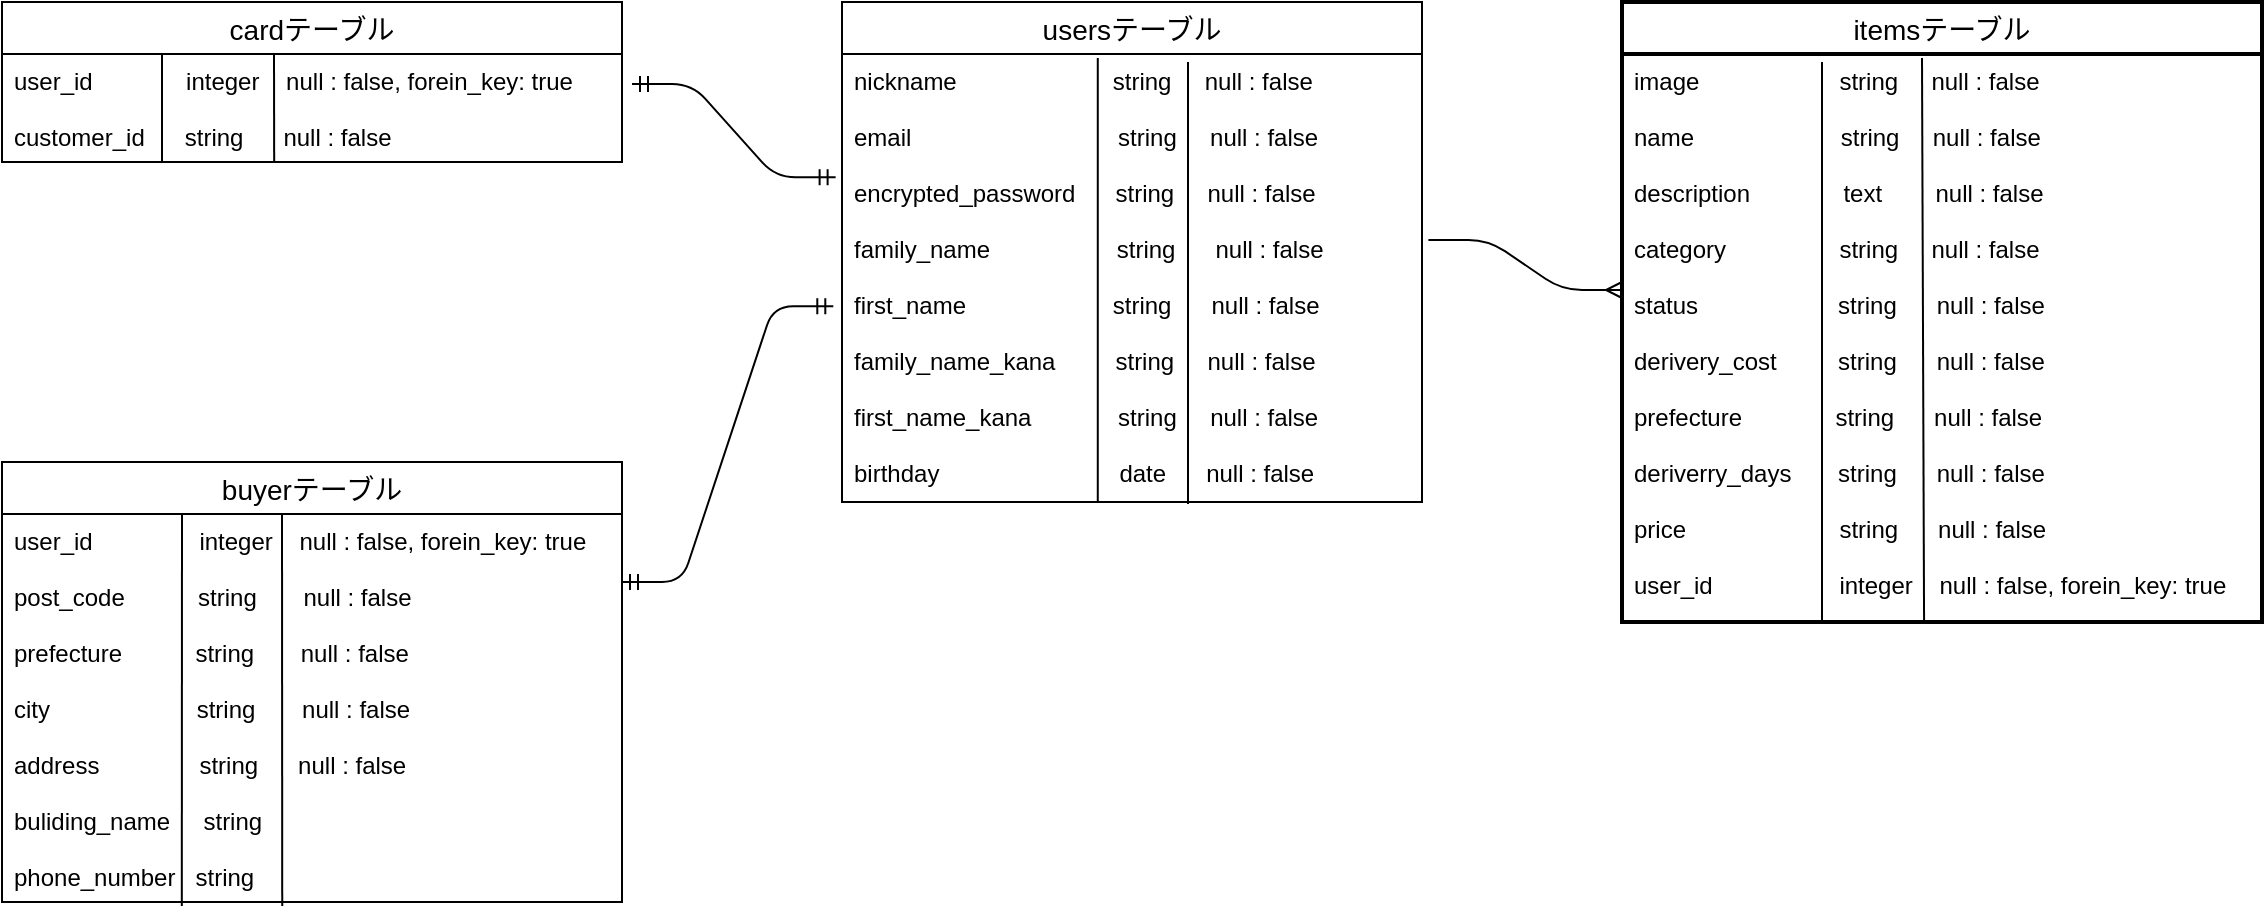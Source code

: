 <mxfile version="14.2.4" type="embed">
    <diagram id="WGAppKsVnmHuwUmyr0Xn" name="ページ1">
        <mxGraphModel dx="728" dy="555" grid="1" gridSize="10" guides="1" tooltips="1" connect="1" arrows="1" fold="1" page="1" pageScale="1" pageWidth="850" pageHeight="1100" math="0" shadow="0">
            <root>
                <mxCell id="0"/>
                <mxCell id="1" parent="0"/>
                <mxCell id="2" value="usersテーブル" style="swimlane;fontStyle=0;childLayout=stackLayout;horizontal=1;startSize=26;horizontalStack=0;resizeParent=1;resizeParentMax=0;resizeLast=0;collapsible=1;marginBottom=0;align=center;fontSize=14;" parent="1" vertex="1">
                    <mxGeometry x="490" y="160" width="290" height="250" as="geometry"/>
                </mxCell>
                <mxCell id="50" value="" style="endArrow=none;html=1;rounded=0;exitX=0.441;exitY=0.009;exitDx=0;exitDy=0;exitPerimeter=0;entryX=0.441;entryY=1;entryDx=0;entryDy=0;entryPerimeter=0;" parent="2" source="5" target="5" edge="1">
                    <mxGeometry relative="1" as="geometry">
                        <mxPoint x="120" y="26" as="sourcePoint"/>
                        <mxPoint x="280" y="26" as="targetPoint"/>
                    </mxGeometry>
                </mxCell>
                <mxCell id="5" value="nickname  　　　　       string     null : false&#10;&#10;email                               string     null : false&#10;&#10;encrypted_password      string     null : false&#10;&#10;family_name                   string      null : false&#10;&#10;first_name                      string      null : false&#10;&#10;family_name_kana         string     null : false&#10;&#10;first_name_kana             string     null : false&#10;&#10;birthday                           date      null : false&#10;&#10;&#10;&#10;&#10;" style="text;strokeColor=none;fillColor=none;spacingLeft=4;spacingRight=4;overflow=hidden;rotatable=0;points=[[0,0.5],[1,0.5]];portConstraint=eastwest;fontSize=12;" parent="2" vertex="1">
                    <mxGeometry y="26" width="290" height="224" as="geometry"/>
                </mxCell>
                <mxCell id="14" value="itemsテーブル" style="swimlane;fontStyle=0;childLayout=stackLayout;horizontal=1;startSize=26;horizontalStack=0;resizeParent=1;resizeParentMax=0;resizeLast=0;collapsible=1;marginBottom=0;align=center;fontSize=14;strokeWidth=2;" parent="1" vertex="1">
                    <mxGeometry x="880" y="160" width="320" height="310" as="geometry"/>
                </mxCell>
                <mxCell id="20" value="" style="endArrow=none;html=1;rounded=0;entryX=0.472;entryY=1.003;entryDx=0;entryDy=0;entryPerimeter=0;" parent="14" target="17" edge="1">
                    <mxGeometry relative="1" as="geometry">
                        <mxPoint x="150" y="28" as="sourcePoint"/>
                        <mxPoint x="150" y="290" as="targetPoint"/>
                    </mxGeometry>
                </mxCell>
                <mxCell id="17" value="image                     string     null : false&#10;&#10;name                      string     null : false &#10;&#10;description              text        null : false &#10;&#10;category                 string     null : false &#10;&#10;status                     string      null : false&#10;&#10;derivery_cost　　  string      null : false &#10;&#10;prefecture              string      null : false&#10;&#10;deriverry_days       string      null : false&#10;&#10;price                       string      null : false&#10;&#10;user_id                   integer    null : false, forein_key: true&#10;" style="text;strokeColor=none;fillColor=none;spacingLeft=4;spacingRight=4;overflow=hidden;rotatable=0;points=[[0,0.5],[1,0.5]];portConstraint=eastwest;fontSize=12;" parent="14" vertex="1">
                    <mxGeometry y="26" width="320" height="284" as="geometry"/>
                </mxCell>
                <mxCell id="21" value="cardテーブル" style="swimlane;fontStyle=0;childLayout=stackLayout;horizontal=1;startSize=26;horizontalStack=0;resizeParent=1;resizeParentMax=0;resizeLast=0;collapsible=1;marginBottom=0;align=center;fontSize=14;" parent="1" vertex="1">
                    <mxGeometry x="70" y="160" width="310" height="80" as="geometry"/>
                </mxCell>
                <mxCell id="26" value="" style="endArrow=none;html=1;rounded=0;" parent="21" edge="1">
                    <mxGeometry relative="1" as="geometry">
                        <mxPoint x="80" y="26" as="sourcePoint"/>
                        <mxPoint x="80" y="80" as="targetPoint"/>
                    </mxGeometry>
                </mxCell>
                <mxCell id="38" value="" style="endArrow=none;html=1;rounded=0;entryX=0.439;entryY=1;entryDx=0;entryDy=0;entryPerimeter=0;" parent="21" target="24" edge="1">
                    <mxGeometry relative="1" as="geometry">
                        <mxPoint x="136" y="26" as="sourcePoint"/>
                        <mxPoint x="300" y="26" as="targetPoint"/>
                    </mxGeometry>
                </mxCell>
                <mxCell id="24" value="user_id              integer    null : false, forein_key: true&#10;&#10;customer_id      string      null : false&#10;            " style="text;strokeColor=none;fillColor=none;spacingLeft=4;spacingRight=4;overflow=hidden;rotatable=0;points=[[0,0.5],[1,0.5]];portConstraint=eastwest;fontSize=12;" parent="21" vertex="1">
                    <mxGeometry y="26" width="310" height="54" as="geometry"/>
                </mxCell>
                <mxCell id="28" value="buyerテーブル" style="swimlane;fontStyle=0;childLayout=stackLayout;horizontal=1;startSize=26;horizontalStack=0;resizeParent=1;resizeParentMax=0;resizeLast=0;collapsible=1;marginBottom=0;align=center;fontSize=14;" parent="1" vertex="1">
                    <mxGeometry x="70" y="390" width="310" height="220" as="geometry"/>
                </mxCell>
                <mxCell id="34" value="" style="endArrow=none;html=1;rounded=0;" parent="28" edge="1">
                    <mxGeometry relative="1" as="geometry">
                        <mxPoint x="90" y="26" as="sourcePoint"/>
                        <mxPoint x="250" y="26" as="targetPoint"/>
                    </mxGeometry>
                </mxCell>
                <mxCell id="35" value="" style="endArrow=none;html=1;rounded=0;entryX=0.29;entryY=1.01;entryDx=0;entryDy=0;entryPerimeter=0;" parent="28" target="31" edge="1">
                    <mxGeometry relative="1" as="geometry">
                        <mxPoint x="90" y="26" as="sourcePoint"/>
                        <mxPoint x="250" y="26" as="targetPoint"/>
                    </mxGeometry>
                </mxCell>
                <mxCell id="36" value="" style="endArrow=none;html=1;rounded=0;entryX=0.452;entryY=1.01;entryDx=0;entryDy=0;entryPerimeter=0;" parent="28" target="31" edge="1">
                    <mxGeometry relative="1" as="geometry">
                        <mxPoint x="140" y="26" as="sourcePoint"/>
                        <mxPoint x="300" y="26" as="targetPoint"/>
                    </mxGeometry>
                </mxCell>
                <mxCell id="31" value="user_id                integer    null : false, forein_key: true  &#10;&#10;post_code           string       null : false&#10;&#10;prefecture           string       null : false&#10;&#10;city                      string       null : false&#10;   &#10;address               string      null : false&#10;  &#10;buliding_name     string   &#10;&#10;phone_number   string" style="text;strokeColor=none;fillColor=none;spacingLeft=4;spacingRight=4;overflow=hidden;rotatable=0;points=[[0,0.5],[1,0.5]];portConstraint=eastwest;fontSize=12;" parent="28" vertex="1">
                    <mxGeometry y="26" width="310" height="194" as="geometry"/>
                </mxCell>
                <mxCell id="41" value="" style="edgeStyle=entityRelationEdgeStyle;fontSize=12;html=1;endArrow=ERmandOne;startArrow=ERmandOne;entryX=-0.015;entryY=0.563;entryDx=0;entryDy=0;entryPerimeter=0;" parent="1" target="5" edge="1">
                    <mxGeometry width="100" height="100" relative="1" as="geometry">
                        <mxPoint x="380" y="450" as="sourcePoint"/>
                        <mxPoint x="480" y="350" as="targetPoint"/>
                    </mxGeometry>
                </mxCell>
                <mxCell id="42" value="" style="edgeStyle=entityRelationEdgeStyle;fontSize=12;html=1;endArrow=ERmandOne;startArrow=ERmandOne;entryX=-0.011;entryY=0.275;entryDx=0;entryDy=0;entryPerimeter=0;" parent="1" target="5" edge="1">
                    <mxGeometry width="100" height="100" relative="1" as="geometry">
                        <mxPoint x="385" y="201" as="sourcePoint"/>
                        <mxPoint x="450" y="250" as="targetPoint"/>
                    </mxGeometry>
                </mxCell>
                <mxCell id="43" value="" style="edgeStyle=entityRelationEdgeStyle;fontSize=12;html=1;endArrow=ERmany;exitX=1.011;exitY=0.415;exitDx=0;exitDy=0;exitPerimeter=0;" parent="1" source="5" edge="1">
                    <mxGeometry width="100" height="100" relative="1" as="geometry">
                        <mxPoint x="750" y="370" as="sourcePoint"/>
                        <mxPoint x="880" y="304" as="targetPoint"/>
                    </mxGeometry>
                </mxCell>
                <mxCell id="47" value="" style="endArrow=none;html=1;rounded=0;" parent="1" edge="1">
                    <mxGeometry relative="1" as="geometry">
                        <mxPoint x="980" y="190" as="sourcePoint"/>
                        <mxPoint x="980" y="469" as="targetPoint"/>
                    </mxGeometry>
                </mxCell>
                <mxCell id="51" value="" style="endArrow=none;html=1;rounded=0;" parent="1" edge="1">
                    <mxGeometry relative="1" as="geometry">
                        <mxPoint x="663" y="190" as="sourcePoint"/>
                        <mxPoint x="663" y="411" as="targetPoint"/>
                    </mxGeometry>
                </mxCell>
            </root>
        </mxGraphModel>
    </diagram>
</mxfile>